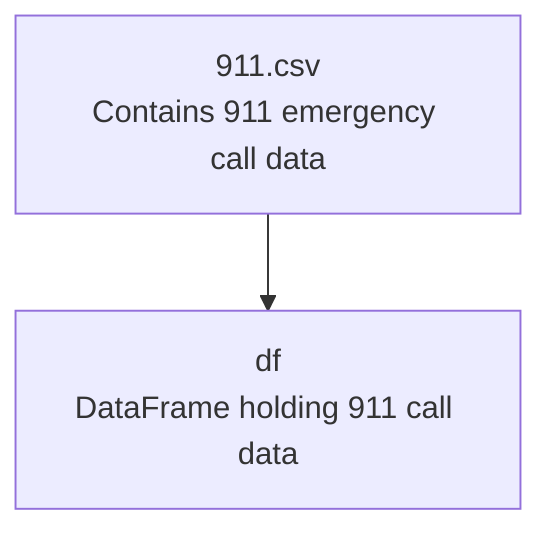 graph TD
    input_data["911.csv\nContains 911 emergency call data"]
    df["df\nDataFrame holding 911 call data"]
    input_data --> df
